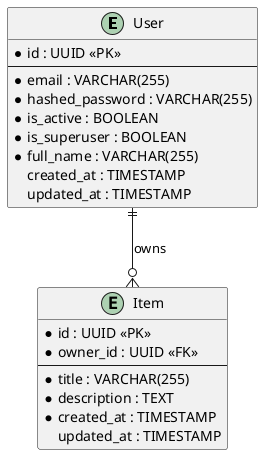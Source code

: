 @startuml "Database Schema"

' Define entities
entity "User" as user {
  * id : UUID <<PK>>
  --
  * email : VARCHAR(255)
  * hashed_password : VARCHAR(255)
  * is_active : BOOLEAN
  * is_superuser : BOOLEAN
  * full_name : VARCHAR(255)
  created_at : TIMESTAMP
  updated_at : TIMESTAMP
}

entity "Item" as item {
  * id : UUID <<PK>>
  * owner_id : UUID <<FK>>
  --
  * title : VARCHAR(255)
  * description : TEXT
  * created_at : TIMESTAMP
  updated_at : TIMESTAMP
}

' Define relationships
user ||--o{ item : owns

@enduml